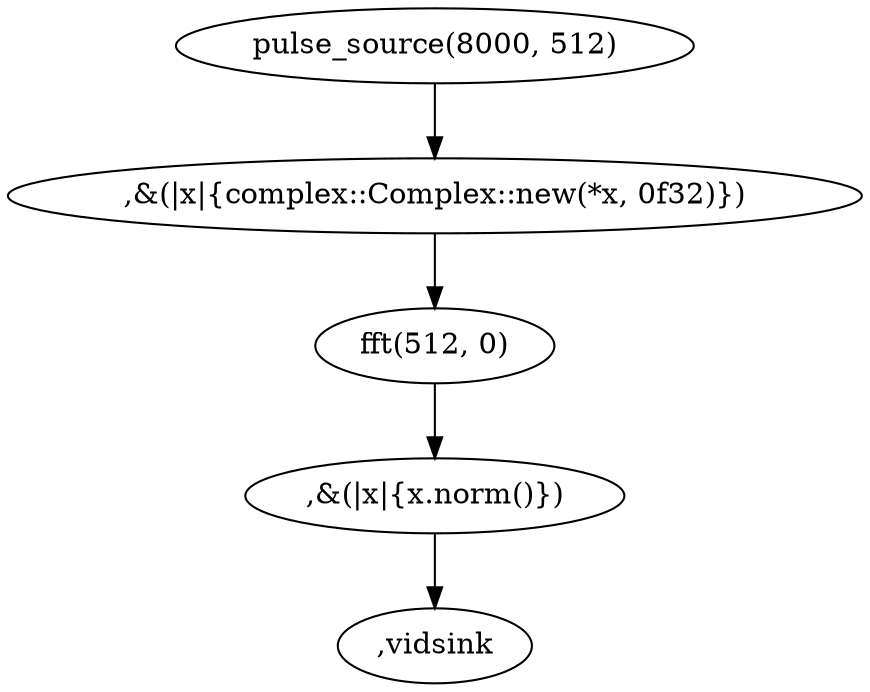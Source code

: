 digraph aud_viz {
    N048001[label="pulse_source(8000, 512)"];
    N049001[label=",&(|x|{complex::Complex::new(*x, 0f32)})"];
    N050001[label="fft(512, 0)"];
    N051001[label=",&(|x|{x.norm()})"];
    N052001[label=",vidsink"];
    N048001 -> N049001[label=""];
    N049001 -> N050001[label=""];
    N050001 -> N051001[label=""];
    N051001 -> N052001[label=""];
}

